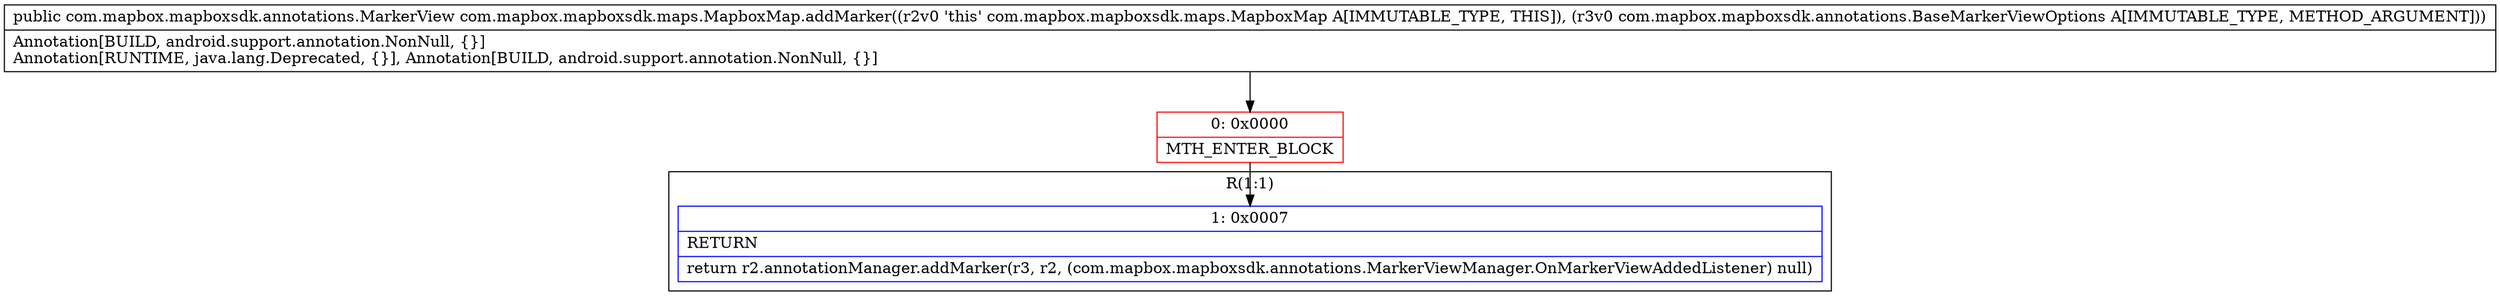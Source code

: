 digraph "CFG forcom.mapbox.mapboxsdk.maps.MapboxMap.addMarker(Lcom\/mapbox\/mapboxsdk\/annotations\/BaseMarkerViewOptions;)Lcom\/mapbox\/mapboxsdk\/annotations\/MarkerView;" {
subgraph cluster_Region_1826312899 {
label = "R(1:1)";
node [shape=record,color=blue];
Node_1 [shape=record,label="{1\:\ 0x0007|RETURN\l|return r2.annotationManager.addMarker(r3, r2, (com.mapbox.mapboxsdk.annotations.MarkerViewManager.OnMarkerViewAddedListener) null)\l}"];
}
Node_0 [shape=record,color=red,label="{0\:\ 0x0000|MTH_ENTER_BLOCK\l}"];
MethodNode[shape=record,label="{public com.mapbox.mapboxsdk.annotations.MarkerView com.mapbox.mapboxsdk.maps.MapboxMap.addMarker((r2v0 'this' com.mapbox.mapboxsdk.maps.MapboxMap A[IMMUTABLE_TYPE, THIS]), (r3v0 com.mapbox.mapboxsdk.annotations.BaseMarkerViewOptions A[IMMUTABLE_TYPE, METHOD_ARGUMENT]))  | Annotation[BUILD, android.support.annotation.NonNull, \{\}]\lAnnotation[RUNTIME, java.lang.Deprecated, \{\}], Annotation[BUILD, android.support.annotation.NonNull, \{\}]\l}"];
MethodNode -> Node_0;
Node_0 -> Node_1;
}

